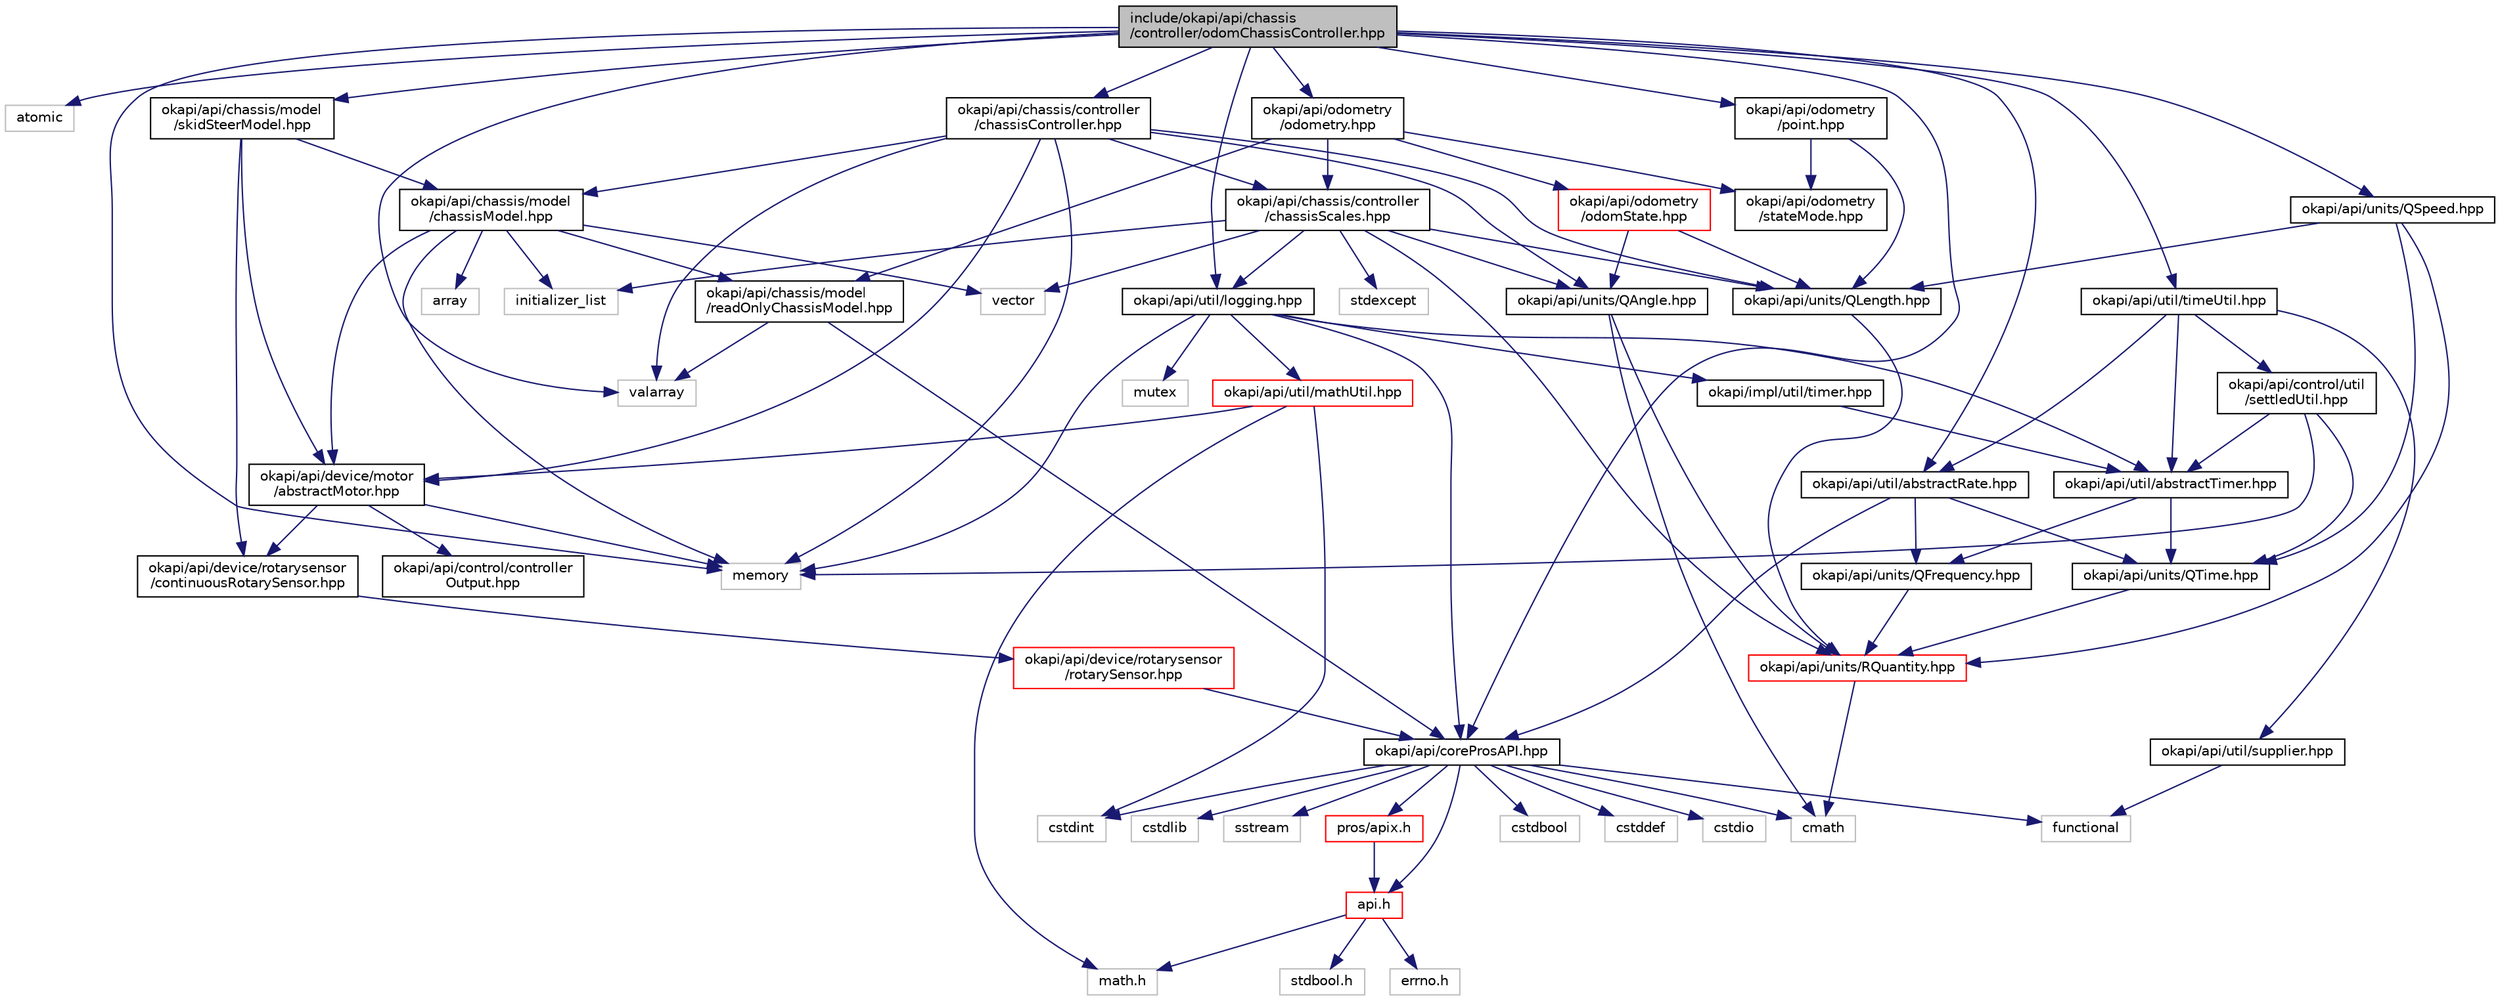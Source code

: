digraph "include/okapi/api/chassis/controller/odomChassisController.hpp"
{
 // LATEX_PDF_SIZE
  edge [fontname="Helvetica",fontsize="10",labelfontname="Helvetica",labelfontsize="10"];
  node [fontname="Helvetica",fontsize="10",shape=record];
  Node1 [label="include/okapi/api/chassis\l/controller/odomChassisController.hpp",height=0.2,width=0.4,color="black", fillcolor="grey75", style="filled", fontcolor="black",tooltip=" "];
  Node1 -> Node2 [color="midnightblue",fontsize="10",style="solid",fontname="Helvetica"];
  Node2 [label="atomic",height=0.2,width=0.4,color="grey75", fillcolor="white", style="filled",tooltip=" "];
  Node1 -> Node3 [color="midnightblue",fontsize="10",style="solid",fontname="Helvetica"];
  Node3 [label="memory",height=0.2,width=0.4,color="grey75", fillcolor="white", style="filled",tooltip=" "];
  Node1 -> Node4 [color="midnightblue",fontsize="10",style="solid",fontname="Helvetica"];
  Node4 [label="valarray",height=0.2,width=0.4,color="grey75", fillcolor="white", style="filled",tooltip=" "];
  Node1 -> Node5 [color="midnightblue",fontsize="10",style="solid",fontname="Helvetica"];
  Node5 [label="okapi/api/chassis/controller\l/chassisController.hpp",height=0.2,width=0.4,color="black", fillcolor="white", style="filled",URL="$chassisController_8hpp.html",tooltip=" "];
  Node5 -> Node3 [color="midnightblue",fontsize="10",style="solid",fontname="Helvetica"];
  Node5 -> Node4 [color="midnightblue",fontsize="10",style="solid",fontname="Helvetica"];
  Node5 -> Node6 [color="midnightblue",fontsize="10",style="solid",fontname="Helvetica"];
  Node6 [label="okapi/api/chassis/controller\l/chassisScales.hpp",height=0.2,width=0.4,color="black", fillcolor="white", style="filled",URL="$chassisScales_8hpp.html",tooltip=" "];
  Node6 -> Node7 [color="midnightblue",fontsize="10",style="solid",fontname="Helvetica"];
  Node7 [label="initializer_list",height=0.2,width=0.4,color="grey75", fillcolor="white", style="filled",tooltip=" "];
  Node6 -> Node8 [color="midnightblue",fontsize="10",style="solid",fontname="Helvetica"];
  Node8 [label="stdexcept",height=0.2,width=0.4,color="grey75", fillcolor="white", style="filled",tooltip=" "];
  Node6 -> Node9 [color="midnightblue",fontsize="10",style="solid",fontname="Helvetica"];
  Node9 [label="vector",height=0.2,width=0.4,color="grey75", fillcolor="white", style="filled",tooltip=" "];
  Node6 -> Node10 [color="midnightblue",fontsize="10",style="solid",fontname="Helvetica"];
  Node10 [label="okapi/api/units/QAngle.hpp",height=0.2,width=0.4,color="black", fillcolor="white", style="filled",URL="$QAngle_8hpp.html",tooltip=" "];
  Node10 -> Node11 [color="midnightblue",fontsize="10",style="solid",fontname="Helvetica"];
  Node11 [label="cmath",height=0.2,width=0.4,color="grey75", fillcolor="white", style="filled",tooltip=" "];
  Node10 -> Node12 [color="midnightblue",fontsize="10",style="solid",fontname="Helvetica"];
  Node12 [label="okapi/api/units/RQuantity.hpp",height=0.2,width=0.4,color="red", fillcolor="white", style="filled",URL="$RQuantity_8hpp.html",tooltip=" "];
  Node12 -> Node11 [color="midnightblue",fontsize="10",style="solid",fontname="Helvetica"];
  Node6 -> Node14 [color="midnightblue",fontsize="10",style="solid",fontname="Helvetica"];
  Node14 [label="okapi/api/units/QLength.hpp",height=0.2,width=0.4,color="black", fillcolor="white", style="filled",URL="$QLength_8hpp.html",tooltip=" "];
  Node14 -> Node12 [color="midnightblue",fontsize="10",style="solid",fontname="Helvetica"];
  Node6 -> Node12 [color="midnightblue",fontsize="10",style="solid",fontname="Helvetica"];
  Node6 -> Node15 [color="midnightblue",fontsize="10",style="solid",fontname="Helvetica"];
  Node15 [label="okapi/api/util/logging.hpp",height=0.2,width=0.4,color="black", fillcolor="white", style="filled",URL="$logging_8hpp.html",tooltip=" "];
  Node15 -> Node3 [color="midnightblue",fontsize="10",style="solid",fontname="Helvetica"];
  Node15 -> Node16 [color="midnightblue",fontsize="10",style="solid",fontname="Helvetica"];
  Node16 [label="mutex",height=0.2,width=0.4,color="grey75", fillcolor="white", style="filled",tooltip=" "];
  Node15 -> Node17 [color="midnightblue",fontsize="10",style="solid",fontname="Helvetica"];
  Node17 [label="okapi/api/coreProsAPI.hpp",height=0.2,width=0.4,color="black", fillcolor="white", style="filled",URL="$coreProsAPI_8hpp.html",tooltip=" "];
  Node17 -> Node11 [color="midnightblue",fontsize="10",style="solid",fontname="Helvetica"];
  Node17 -> Node18 [color="midnightblue",fontsize="10",style="solid",fontname="Helvetica"];
  Node18 [label="cstdbool",height=0.2,width=0.4,color="grey75", fillcolor="white", style="filled",tooltip=" "];
  Node17 -> Node19 [color="midnightblue",fontsize="10",style="solid",fontname="Helvetica"];
  Node19 [label="cstddef",height=0.2,width=0.4,color="grey75", fillcolor="white", style="filled",tooltip=" "];
  Node17 -> Node20 [color="midnightblue",fontsize="10",style="solid",fontname="Helvetica"];
  Node20 [label="cstdint",height=0.2,width=0.4,color="grey75", fillcolor="white", style="filled",tooltip=" "];
  Node17 -> Node21 [color="midnightblue",fontsize="10",style="solid",fontname="Helvetica"];
  Node21 [label="cstdio",height=0.2,width=0.4,color="grey75", fillcolor="white", style="filled",tooltip=" "];
  Node17 -> Node22 [color="midnightblue",fontsize="10",style="solid",fontname="Helvetica"];
  Node22 [label="cstdlib",height=0.2,width=0.4,color="grey75", fillcolor="white", style="filled",tooltip=" "];
  Node17 -> Node23 [color="midnightblue",fontsize="10",style="solid",fontname="Helvetica"];
  Node23 [label="functional",height=0.2,width=0.4,color="grey75", fillcolor="white", style="filled",tooltip=" "];
  Node17 -> Node24 [color="midnightblue",fontsize="10",style="solid",fontname="Helvetica"];
  Node24 [label="sstream",height=0.2,width=0.4,color="grey75", fillcolor="white", style="filled",tooltip=" "];
  Node17 -> Node25 [color="midnightblue",fontsize="10",style="solid",fontname="Helvetica"];
  Node25 [label="api.h",height=0.2,width=0.4,color="red", fillcolor="white", style="filled",URL="$api_8h.html",tooltip=" "];
  Node25 -> Node26 [color="midnightblue",fontsize="10",style="solid",fontname="Helvetica"];
  Node26 [label="errno.h",height=0.2,width=0.4,color="grey75", fillcolor="white", style="filled",tooltip=" "];
  Node25 -> Node27 [color="midnightblue",fontsize="10",style="solid",fontname="Helvetica"];
  Node27 [label="math.h",height=0.2,width=0.4,color="grey75", fillcolor="white", style="filled",tooltip=" "];
  Node25 -> Node28 [color="midnightblue",fontsize="10",style="solid",fontname="Helvetica"];
  Node28 [label="stdbool.h",height=0.2,width=0.4,color="grey75", fillcolor="white", style="filled",tooltip=" "];
  Node17 -> Node117 [color="midnightblue",fontsize="10",style="solid",fontname="Helvetica"];
  Node117 [label="pros/apix.h",height=0.2,width=0.4,color="red", fillcolor="white", style="filled",URL="$apix_8h.html",tooltip=" "];
  Node117 -> Node25 [color="midnightblue",fontsize="10",style="solid",fontname="Helvetica"];
  Node15 -> Node119 [color="midnightblue",fontsize="10",style="solid",fontname="Helvetica"];
  Node119 [label="okapi/api/util/abstractTimer.hpp",height=0.2,width=0.4,color="black", fillcolor="white", style="filled",URL="$abstractTimer_8hpp.html",tooltip=" "];
  Node119 -> Node120 [color="midnightblue",fontsize="10",style="solid",fontname="Helvetica"];
  Node120 [label="okapi/api/units/QFrequency.hpp",height=0.2,width=0.4,color="black", fillcolor="white", style="filled",URL="$QFrequency_8hpp.html",tooltip=" "];
  Node120 -> Node12 [color="midnightblue",fontsize="10",style="solid",fontname="Helvetica"];
  Node119 -> Node121 [color="midnightblue",fontsize="10",style="solid",fontname="Helvetica"];
  Node121 [label="okapi/api/units/QTime.hpp",height=0.2,width=0.4,color="black", fillcolor="white", style="filled",URL="$QTime_8hpp.html",tooltip=" "];
  Node121 -> Node12 [color="midnightblue",fontsize="10",style="solid",fontname="Helvetica"];
  Node15 -> Node122 [color="midnightblue",fontsize="10",style="solid",fontname="Helvetica"];
  Node122 [label="okapi/api/util/mathUtil.hpp",height=0.2,width=0.4,color="red", fillcolor="white", style="filled",URL="$mathUtil_8hpp.html",tooltip=" "];
  Node122 -> Node27 [color="midnightblue",fontsize="10",style="solid",fontname="Helvetica"];
  Node122 -> Node20 [color="midnightblue",fontsize="10",style="solid",fontname="Helvetica"];
  Node122 -> Node125 [color="midnightblue",fontsize="10",style="solid",fontname="Helvetica"];
  Node125 [label="okapi/api/device/motor\l/abstractMotor.hpp",height=0.2,width=0.4,color="black", fillcolor="white", style="filled",URL="$abstractMotor_8hpp.html",tooltip=" "];
  Node125 -> Node3 [color="midnightblue",fontsize="10",style="solid",fontname="Helvetica"];
  Node125 -> Node126 [color="midnightblue",fontsize="10",style="solid",fontname="Helvetica"];
  Node126 [label="okapi/api/control/controller\lOutput.hpp",height=0.2,width=0.4,color="black", fillcolor="white", style="filled",URL="$controllerOutput_8hpp.html",tooltip=" "];
  Node125 -> Node127 [color="midnightblue",fontsize="10",style="solid",fontname="Helvetica"];
  Node127 [label="okapi/api/device/rotarysensor\l/continuousRotarySensor.hpp",height=0.2,width=0.4,color="black", fillcolor="white", style="filled",URL="$continuousRotarySensor_8hpp.html",tooltip=" "];
  Node127 -> Node128 [color="midnightblue",fontsize="10",style="solid",fontname="Helvetica"];
  Node128 [label="okapi/api/device/rotarysensor\l/rotarySensor.hpp",height=0.2,width=0.4,color="red", fillcolor="white", style="filled",URL="$rotarySensor_8hpp.html",tooltip=" "];
  Node128 -> Node17 [color="midnightblue",fontsize="10",style="solid",fontname="Helvetica"];
  Node15 -> Node130 [color="midnightblue",fontsize="10",style="solid",fontname="Helvetica"];
  Node130 [label="okapi/impl/util/timer.hpp",height=0.2,width=0.4,color="black", fillcolor="white", style="filled",URL="$okapi_2impl_2util_2timer_8hpp.html",tooltip=" "];
  Node130 -> Node119 [color="midnightblue",fontsize="10",style="solid",fontname="Helvetica"];
  Node5 -> Node131 [color="midnightblue",fontsize="10",style="solid",fontname="Helvetica"];
  Node131 [label="okapi/api/chassis/model\l/chassisModel.hpp",height=0.2,width=0.4,color="black", fillcolor="white", style="filled",URL="$chassisModel_8hpp.html",tooltip=" "];
  Node131 -> Node132 [color="midnightblue",fontsize="10",style="solid",fontname="Helvetica"];
  Node132 [label="array",height=0.2,width=0.4,color="grey75", fillcolor="white", style="filled",tooltip=" "];
  Node131 -> Node7 [color="midnightblue",fontsize="10",style="solid",fontname="Helvetica"];
  Node131 -> Node3 [color="midnightblue",fontsize="10",style="solid",fontname="Helvetica"];
  Node131 -> Node9 [color="midnightblue",fontsize="10",style="solid",fontname="Helvetica"];
  Node131 -> Node133 [color="midnightblue",fontsize="10",style="solid",fontname="Helvetica"];
  Node133 [label="okapi/api/chassis/model\l/readOnlyChassisModel.hpp",height=0.2,width=0.4,color="black", fillcolor="white", style="filled",URL="$readOnlyChassisModel_8hpp.html",tooltip=" "];
  Node133 -> Node4 [color="midnightblue",fontsize="10",style="solid",fontname="Helvetica"];
  Node133 -> Node17 [color="midnightblue",fontsize="10",style="solid",fontname="Helvetica"];
  Node131 -> Node125 [color="midnightblue",fontsize="10",style="solid",fontname="Helvetica"];
  Node5 -> Node125 [color="midnightblue",fontsize="10",style="solid",fontname="Helvetica"];
  Node5 -> Node10 [color="midnightblue",fontsize="10",style="solid",fontname="Helvetica"];
  Node5 -> Node14 [color="midnightblue",fontsize="10",style="solid",fontname="Helvetica"];
  Node1 -> Node134 [color="midnightblue",fontsize="10",style="solid",fontname="Helvetica"];
  Node134 [label="okapi/api/chassis/model\l/skidSteerModel.hpp",height=0.2,width=0.4,color="black", fillcolor="white", style="filled",URL="$skidSteerModel_8hpp.html",tooltip=" "];
  Node134 -> Node131 [color="midnightblue",fontsize="10",style="solid",fontname="Helvetica"];
  Node134 -> Node125 [color="midnightblue",fontsize="10",style="solid",fontname="Helvetica"];
  Node134 -> Node127 [color="midnightblue",fontsize="10",style="solid",fontname="Helvetica"];
  Node1 -> Node17 [color="midnightblue",fontsize="10",style="solid",fontname="Helvetica"];
  Node1 -> Node135 [color="midnightblue",fontsize="10",style="solid",fontname="Helvetica"];
  Node135 [label="okapi/api/odometry\l/odometry.hpp",height=0.2,width=0.4,color="black", fillcolor="white", style="filled",URL="$odometry_8hpp.html",tooltip=" "];
  Node135 -> Node6 [color="midnightblue",fontsize="10",style="solid",fontname="Helvetica"];
  Node135 -> Node133 [color="midnightblue",fontsize="10",style="solid",fontname="Helvetica"];
  Node135 -> Node136 [color="midnightblue",fontsize="10",style="solid",fontname="Helvetica"];
  Node136 [label="okapi/api/odometry\l/odomState.hpp",height=0.2,width=0.4,color="red", fillcolor="white", style="filled",URL="$odomState_8hpp.html",tooltip=" "];
  Node136 -> Node10 [color="midnightblue",fontsize="10",style="solid",fontname="Helvetica"];
  Node136 -> Node14 [color="midnightblue",fontsize="10",style="solid",fontname="Helvetica"];
  Node135 -> Node142 [color="midnightblue",fontsize="10",style="solid",fontname="Helvetica"];
  Node142 [label="okapi/api/odometry\l/stateMode.hpp",height=0.2,width=0.4,color="black", fillcolor="white", style="filled",URL="$stateMode_8hpp.html",tooltip=" "];
  Node1 -> Node143 [color="midnightblue",fontsize="10",style="solid",fontname="Helvetica"];
  Node143 [label="okapi/api/odometry\l/point.hpp",height=0.2,width=0.4,color="black", fillcolor="white", style="filled",URL="$point_8hpp.html",tooltip=" "];
  Node143 -> Node142 [color="midnightblue",fontsize="10",style="solid",fontname="Helvetica"];
  Node143 -> Node14 [color="midnightblue",fontsize="10",style="solid",fontname="Helvetica"];
  Node1 -> Node141 [color="midnightblue",fontsize="10",style="solid",fontname="Helvetica"];
  Node141 [label="okapi/api/units/QSpeed.hpp",height=0.2,width=0.4,color="black", fillcolor="white", style="filled",URL="$QSpeed_8hpp.html",tooltip=" "];
  Node141 -> Node14 [color="midnightblue",fontsize="10",style="solid",fontname="Helvetica"];
  Node141 -> Node121 [color="midnightblue",fontsize="10",style="solid",fontname="Helvetica"];
  Node141 -> Node12 [color="midnightblue",fontsize="10",style="solid",fontname="Helvetica"];
  Node1 -> Node144 [color="midnightblue",fontsize="10",style="solid",fontname="Helvetica"];
  Node144 [label="okapi/api/util/abstractRate.hpp",height=0.2,width=0.4,color="black", fillcolor="white", style="filled",URL="$abstractRate_8hpp.html",tooltip=" "];
  Node144 -> Node17 [color="midnightblue",fontsize="10",style="solid",fontname="Helvetica"];
  Node144 -> Node120 [color="midnightblue",fontsize="10",style="solid",fontname="Helvetica"];
  Node144 -> Node121 [color="midnightblue",fontsize="10",style="solid",fontname="Helvetica"];
  Node1 -> Node15 [color="midnightblue",fontsize="10",style="solid",fontname="Helvetica"];
  Node1 -> Node145 [color="midnightblue",fontsize="10",style="solid",fontname="Helvetica"];
  Node145 [label="okapi/api/util/timeUtil.hpp",height=0.2,width=0.4,color="black", fillcolor="white", style="filled",URL="$timeUtil_8hpp.html",tooltip=" "];
  Node145 -> Node146 [color="midnightblue",fontsize="10",style="solid",fontname="Helvetica"];
  Node146 [label="okapi/api/control/util\l/settledUtil.hpp",height=0.2,width=0.4,color="black", fillcolor="white", style="filled",URL="$settledUtil_8hpp.html",tooltip=" "];
  Node146 -> Node3 [color="midnightblue",fontsize="10",style="solid",fontname="Helvetica"];
  Node146 -> Node121 [color="midnightblue",fontsize="10",style="solid",fontname="Helvetica"];
  Node146 -> Node119 [color="midnightblue",fontsize="10",style="solid",fontname="Helvetica"];
  Node145 -> Node144 [color="midnightblue",fontsize="10",style="solid",fontname="Helvetica"];
  Node145 -> Node119 [color="midnightblue",fontsize="10",style="solid",fontname="Helvetica"];
  Node145 -> Node147 [color="midnightblue",fontsize="10",style="solid",fontname="Helvetica"];
  Node147 [label="okapi/api/util/supplier.hpp",height=0.2,width=0.4,color="black", fillcolor="white", style="filled",URL="$supplier_8hpp.html",tooltip=" "];
  Node147 -> Node23 [color="midnightblue",fontsize="10",style="solid",fontname="Helvetica"];
}
